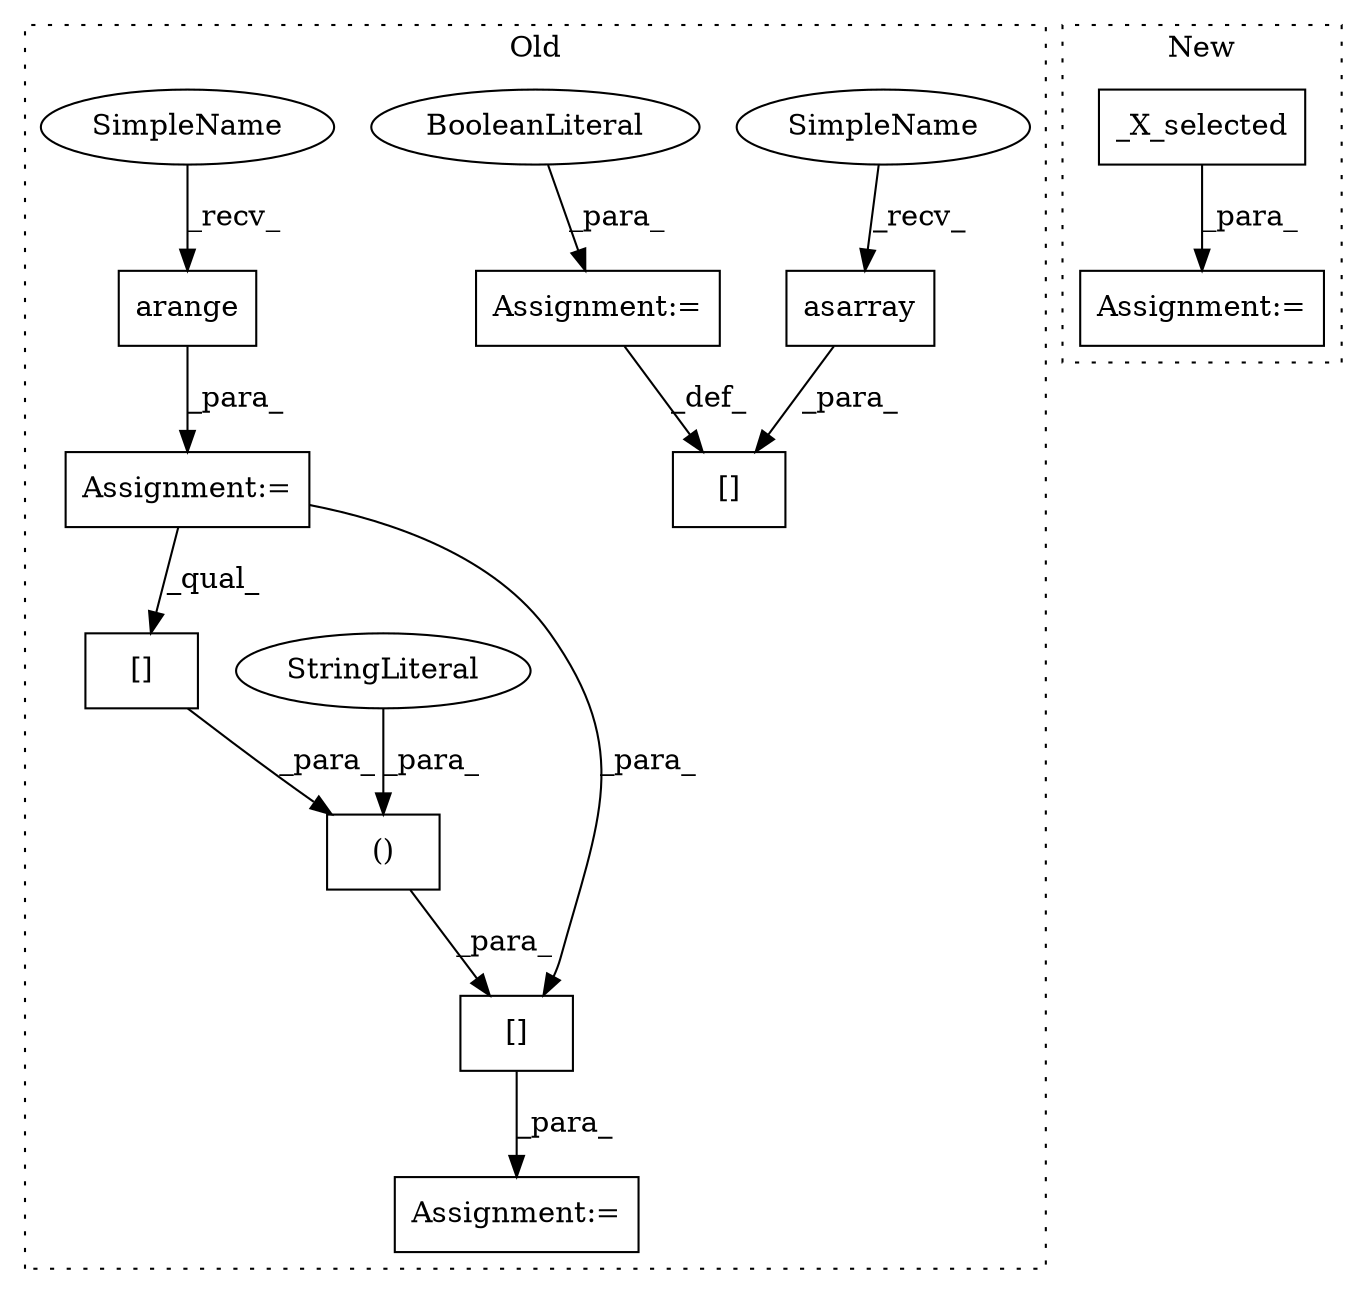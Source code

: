 digraph G {
subgraph cluster0 {
1 [label="()" a="106" s="1765" l="41" shape="box"];
3 [label="[]" a="2" s="1765,1776" l="4,1" shape="box"];
4 [label="arange" a="32" s="1371,1388" l="7,1" shape="box"];
5 [label="[]" a="2" s="1756,1806" l="9,2" shape="box"];
6 [label="StringLiteral" a="45" s="1790" l="16" shape="ellipse"];
7 [label="asarray" a="32" s="1443,1459" l="8,1" shape="box"];
8 [label="[]" a="2" s="1433,1460" l="4,1" shape="box"];
10 [label="Assignment:=" a="7" s="1755" l="1" shape="box"];
11 [label="Assignment:=" a="7" s="1364" l="1" shape="box"];
12 [label="Assignment:=" a="7" s="1461" l="1" shape="box"];
13 [label="BooleanLiteral" a="9" s="1462" l="4" shape="ellipse"];
14 [label="SimpleName" a="42" s="1437" l="5" shape="ellipse"];
15 [label="SimpleName" a="42" s="1365" l="5" shape="ellipse"];
label = "Old";
style="dotted";
}
subgraph cluster1 {
2 [label="_X_selected" a="32" s="1968,1990" l="12,1" shape="box"];
9 [label="Assignment:=" a="7" s="1966" l="2" shape="box"];
label = "New";
style="dotted";
}
1 -> 5 [label="_para_"];
2 -> 9 [label="_para_"];
3 -> 1 [label="_para_"];
4 -> 11 [label="_para_"];
5 -> 10 [label="_para_"];
6 -> 1 [label="_para_"];
7 -> 8 [label="_para_"];
11 -> 5 [label="_para_"];
11 -> 3 [label="_qual_"];
12 -> 8 [label="_def_"];
13 -> 12 [label="_para_"];
14 -> 7 [label="_recv_"];
15 -> 4 [label="_recv_"];
}